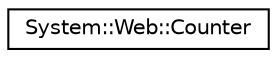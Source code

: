 digraph G
{
  edge [fontname="Helvetica",fontsize="10",labelfontname="Helvetica",labelfontsize="10"];
  node [fontname="Helvetica",fontsize="10",shape=record];
  rankdir="LR";
  Node1 [label="System::Web::Counter",height=0.2,width=0.4,color="black", fillcolor="white", style="filled",URL="$class_system_1_1_web_1_1_counter.html"];
}
